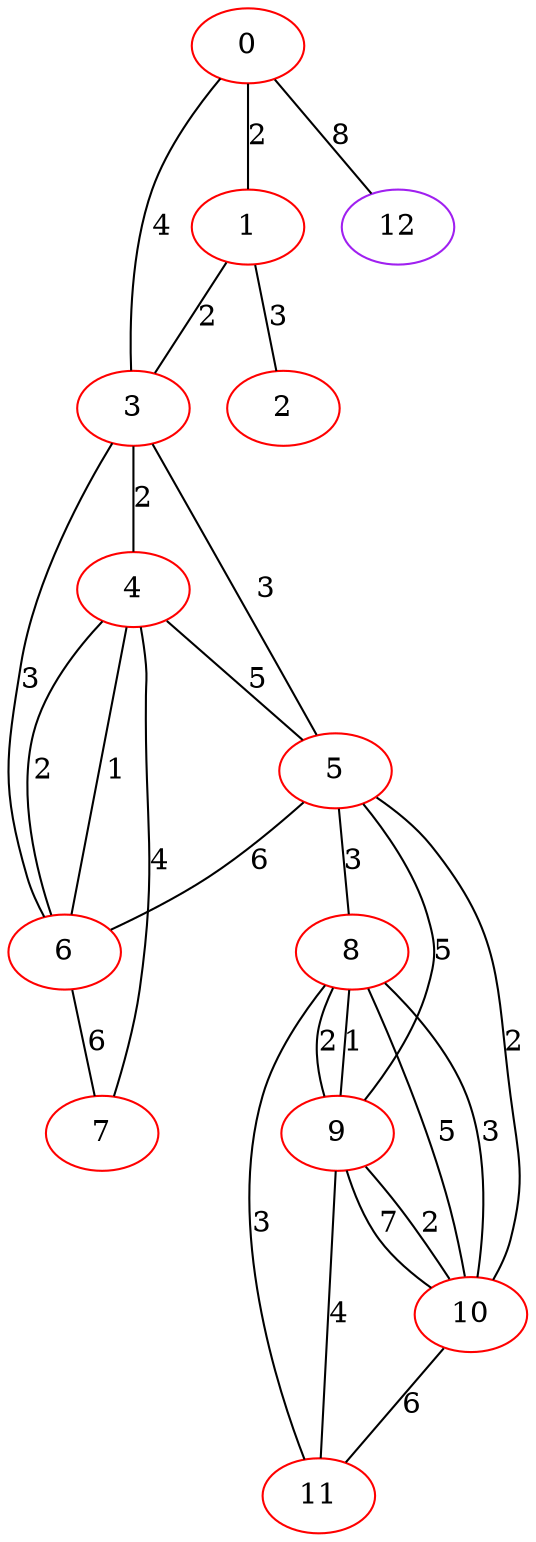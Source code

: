 graph "" {
0 [color=red, weight=1];
1 [color=red, weight=1];
2 [color=red, weight=1];
3 [color=red, weight=1];
4 [color=red, weight=1];
5 [color=red, weight=1];
6 [color=red, weight=1];
7 [color=red, weight=1];
8 [color=red, weight=1];
9 [color=red, weight=1];
10 [color=red, weight=1];
11 [color=red, weight=1];
12 [color=purple, weight=4];
0 -- 1  [key=0, label=2];
0 -- 3  [key=0, label=4];
0 -- 12  [key=0, label=8];
1 -- 2  [key=0, label=3];
1 -- 3  [key=0, label=2];
3 -- 4  [key=0, label=2];
3 -- 5  [key=0, label=3];
3 -- 6  [key=0, label=3];
4 -- 5  [key=0, label=5];
4 -- 6  [key=0, label=2];
4 -- 6  [key=1, label=1];
4 -- 7  [key=0, label=4];
5 -- 6  [key=0, label=6];
5 -- 8  [key=0, label=3];
5 -- 9  [key=0, label=5];
5 -- 10  [key=0, label=2];
6 -- 7  [key=0, label=6];
8 -- 9  [key=0, label=2];
8 -- 9  [key=1, label=1];
8 -- 10  [key=0, label=5];
8 -- 10  [key=1, label=3];
8 -- 11  [key=0, label=3];
9 -- 10  [key=0, label=7];
9 -- 10  [key=1, label=2];
9 -- 11  [key=0, label=4];
10 -- 11  [key=0, label=6];
}
